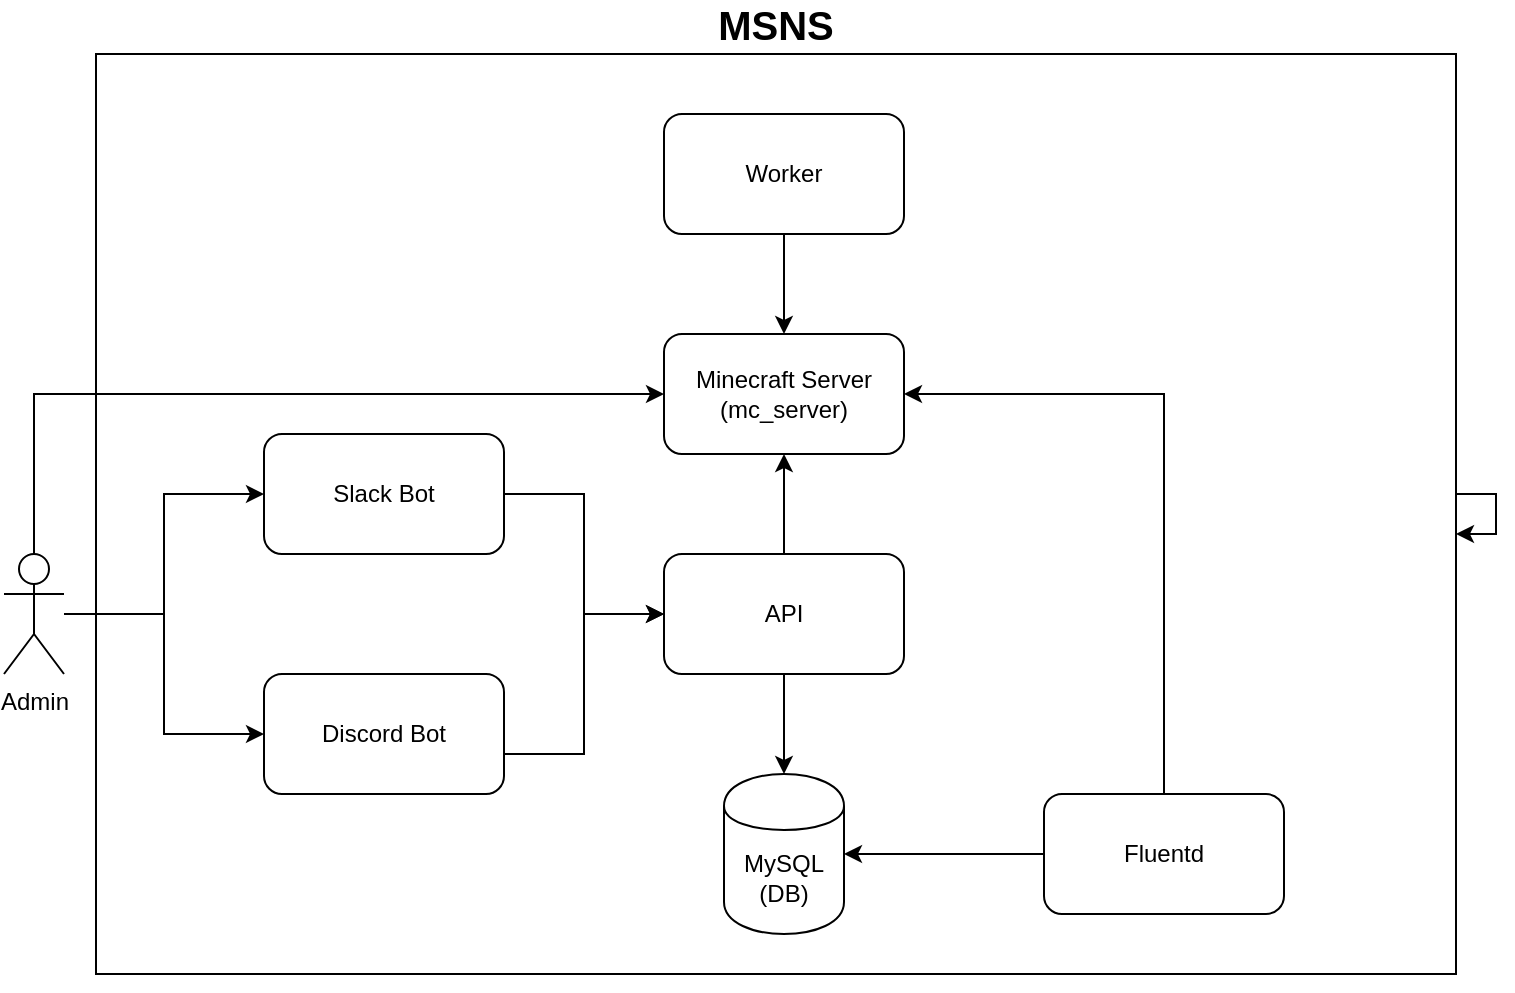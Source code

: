 <mxfile version="13.1.3">
    <diagram id="6hGFLwfOUW9BJ-s0fimq" name="Page-1">
        <mxGraphModel dx="458" dy="316" grid="1" gridSize="10" guides="1" tooltips="1" connect="1" arrows="1" fold="1" page="1" pageScale="1" pageWidth="827" pageHeight="1169" math="0" shadow="0">
            <root>
                <mxCell id="0"/>
                <mxCell id="1" parent="0"/>
                <mxCell id="32" value="MSNS" style="rounded=0;whiteSpace=wrap;html=1;labelPosition=center;verticalLabelPosition=top;align=center;verticalAlign=bottom;fontStyle=1;fontSize=20;" parent="1" vertex="1">
                    <mxGeometry x="97" y="100" width="680" height="460" as="geometry"/>
                </mxCell>
                <mxCell id="11" style="edgeStyle=orthogonalEdgeStyle;rounded=0;orthogonalLoop=1;jettySize=auto;html=1;exitX=0.5;exitY=1;exitDx=0;exitDy=0;entryX=0.5;entryY=0;entryDx=0;entryDy=0;labelPosition=center;verticalLabelPosition=middle;align=center;verticalAlign=middle;" parent="1" source="2" target="44" edge="1">
                    <mxGeometry relative="1" as="geometry">
                        <mxPoint x="441" y="460" as="targetPoint"/>
                    </mxGeometry>
                </mxCell>
                <mxCell id="38" style="edgeStyle=orthogonalEdgeStyle;rounded=0;orthogonalLoop=1;jettySize=auto;html=1;exitX=0.5;exitY=0;exitDx=0;exitDy=0;entryX=0.5;entryY=1;entryDx=0;entryDy=0;fontSize=20;" parent="1" source="2" target="8" edge="1">
                    <mxGeometry relative="1" as="geometry"/>
                </mxCell>
                <mxCell id="2" value="API" style="rounded=1;whiteSpace=wrap;html=1;labelPosition=center;verticalLabelPosition=middle;align=center;verticalAlign=middle;" parent="1" vertex="1">
                    <mxGeometry x="381" y="350" width="120" height="60" as="geometry"/>
                </mxCell>
                <mxCell id="12" style="edgeStyle=orthogonalEdgeStyle;rounded=0;orthogonalLoop=1;jettySize=auto;html=1;exitX=0;exitY=0.5;exitDx=0;exitDy=0;entryX=1;entryY=0.5;entryDx=0;entryDy=0;labelPosition=center;verticalLabelPosition=middle;align=center;verticalAlign=middle;" parent="1" source="5" target="44" edge="1">
                    <mxGeometry relative="1" as="geometry">
                        <mxPoint x="501" y="490" as="targetPoint"/>
                    </mxGeometry>
                </mxCell>
                <mxCell id="39" style="edgeStyle=orthogonalEdgeStyle;rounded=0;orthogonalLoop=1;jettySize=auto;html=1;exitX=0.5;exitY=0;exitDx=0;exitDy=0;fontSize=20;entryX=1;entryY=0.5;entryDx=0;entryDy=0;" parent="1" source="5" target="8" edge="1">
                    <mxGeometry relative="1" as="geometry">
                        <mxPoint x="510" y="270" as="targetPoint"/>
                    </mxGeometry>
                </mxCell>
                <mxCell id="5" value="Fluentd&lt;span style=&quot;color: rgba(0 , 0 , 0 , 0) ; font-family: monospace ; font-size: 0px&quot;&gt;%3CmxGraphModel%3E%3Croot%3E%3CmxCell%20id%3D%220%22%2F%3E%3CmxCell%20id%3D%221%22%20parent%3D%220%22%2F%3E%3CmxCell%20id%3D%222%22%20value%3D%22API%22%20style%3D%22rounded%3D1%3BwhiteSpace%3Dwrap%3Bhtml%3D1%3B%22%20vertex%3D%221%22%20parent%3D%221%22%3E%3CmxGeometry%20x%3D%22170%22%20y%3D%22120%22%20width%3D%22120%22%20height%3D%2260%22%20as%3D%22geometry%22%2F%3E%3C%2FmxCell%3E%3C%2Froot%3E%3C%2FmxGraphModel%3E&lt;/span&gt;" style="rounded=1;whiteSpace=wrap;html=1;labelPosition=center;verticalLabelPosition=middle;align=center;verticalAlign=middle;" parent="1" vertex="1">
                    <mxGeometry x="571" y="470" width="120" height="60" as="geometry"/>
                </mxCell>
                <mxCell id="15" style="edgeStyle=orthogonalEdgeStyle;rounded=0;orthogonalLoop=1;jettySize=auto;html=1;exitX=1;exitY=0.5;exitDx=0;exitDy=0;entryX=0;entryY=0.5;entryDx=0;entryDy=0;labelPosition=center;verticalLabelPosition=middle;align=center;verticalAlign=middle;" parent="1" source="6" target="2" edge="1">
                    <mxGeometry relative="1" as="geometry"/>
                </mxCell>
                <mxCell id="6" value="Slack Bot" style="rounded=1;whiteSpace=wrap;html=1;labelPosition=center;verticalLabelPosition=middle;align=center;verticalAlign=middle;" parent="1" vertex="1">
                    <mxGeometry x="181" y="290" width="120" height="60" as="geometry"/>
                </mxCell>
                <mxCell id="16" style="edgeStyle=orthogonalEdgeStyle;rounded=0;orthogonalLoop=1;jettySize=auto;html=1;exitX=1;exitY=0.5;exitDx=0;exitDy=0;entryX=0;entryY=0.5;entryDx=0;entryDy=0;labelPosition=center;verticalLabelPosition=middle;align=center;verticalAlign=middle;" parent="1" source="7" target="2" edge="1">
                    <mxGeometry relative="1" as="geometry">
                        <mxPoint x="381" y="380" as="targetPoint"/>
                        <Array as="points">
                            <mxPoint x="341" y="450"/>
                            <mxPoint x="341" y="380"/>
                        </Array>
                    </mxGeometry>
                </mxCell>
                <mxCell id="7" value="Discord Bot" style="rounded=1;whiteSpace=wrap;html=1;labelPosition=center;verticalLabelPosition=middle;align=center;verticalAlign=middle;" parent="1" vertex="1">
                    <mxGeometry x="181" y="410" width="120" height="60" as="geometry"/>
                </mxCell>
                <mxCell id="8" value="Minecraft Server&lt;br&gt;(mc_server)" style="rounded=1;whiteSpace=wrap;html=1;labelPosition=center;verticalLabelPosition=middle;align=center;verticalAlign=middle;" parent="1" vertex="1">
                    <mxGeometry x="381" y="240" width="120" height="60" as="geometry"/>
                </mxCell>
                <mxCell id="28" style="edgeStyle=orthogonalEdgeStyle;rounded=0;orthogonalLoop=1;jettySize=auto;html=1;entryX=0;entryY=0.5;entryDx=0;entryDy=0;labelPosition=center;verticalLabelPosition=middle;align=center;verticalAlign=middle;" parent="1" source="17" target="6" edge="1">
                    <mxGeometry relative="1" as="geometry"/>
                </mxCell>
                <mxCell id="29" style="edgeStyle=orthogonalEdgeStyle;rounded=0;orthogonalLoop=1;jettySize=auto;html=1;entryX=0;entryY=0.5;entryDx=0;entryDy=0;labelPosition=center;verticalLabelPosition=middle;align=center;verticalAlign=middle;" parent="1" source="17" target="7" edge="1">
                    <mxGeometry relative="1" as="geometry"/>
                </mxCell>
                <mxCell id="35" style="edgeStyle=orthogonalEdgeStyle;rounded=0;orthogonalLoop=1;jettySize=auto;html=1;entryX=0;entryY=0.5;entryDx=0;entryDy=0;fontSize=20;" parent="1" source="17" target="8" edge="1">
                    <mxGeometry relative="1" as="geometry">
                        <Array as="points">
                            <mxPoint x="66" y="270"/>
                        </Array>
                    </mxGeometry>
                </mxCell>
                <mxCell id="17" value="Admin" style="shape=umlActor;verticalLabelPosition=bottom;labelBackgroundColor=#ffffff;verticalAlign=top;html=1;outlineConnect=0;direction=east;labelPosition=center;align=center;" parent="1" vertex="1">
                    <mxGeometry x="51" y="350" width="30" height="60" as="geometry"/>
                </mxCell>
                <mxCell id="40" style="edgeStyle=orthogonalEdgeStyle;rounded=0;orthogonalLoop=1;jettySize=auto;html=1;exitX=0.5;exitY=1;exitDx=0;exitDy=0;entryX=0.5;entryY=0;entryDx=0;entryDy=0;fontSize=20;" parent="1" source="30" target="8" edge="1">
                    <mxGeometry relative="1" as="geometry"/>
                </mxCell>
                <mxCell id="30" value="Worker" style="rounded=1;whiteSpace=wrap;html=1;labelPosition=center;verticalLabelPosition=middle;align=center;verticalAlign=middle;" parent="1" vertex="1">
                    <mxGeometry x="381" y="130" width="120" height="60" as="geometry"/>
                </mxCell>
                <mxCell id="42" style="edgeStyle=orthogonalEdgeStyle;rounded=0;orthogonalLoop=1;jettySize=auto;html=1;exitX=0.5;exitY=1;exitDx=0;exitDy=0;fontSize=20;" parent="1" source="32" target="32" edge="1">
                    <mxGeometry relative="1" as="geometry"/>
                </mxCell>
                <mxCell id="43" style="edgeStyle=orthogonalEdgeStyle;rounded=0;orthogonalLoop=1;jettySize=auto;html=1;fontSize=20;" parent="1" source="32" target="32" edge="1">
                    <mxGeometry relative="1" as="geometry"/>
                </mxCell>
                <mxCell id="44" value="MySQL&lt;br&gt;(DB)" style="shape=cylinder;whiteSpace=wrap;html=1;boundedLbl=1;backgroundOutline=1;" vertex="1" parent="1">
                    <mxGeometry x="411" y="460" width="60" height="80" as="geometry"/>
                </mxCell>
            </root>
        </mxGraphModel>
    </diagram>
</mxfile>